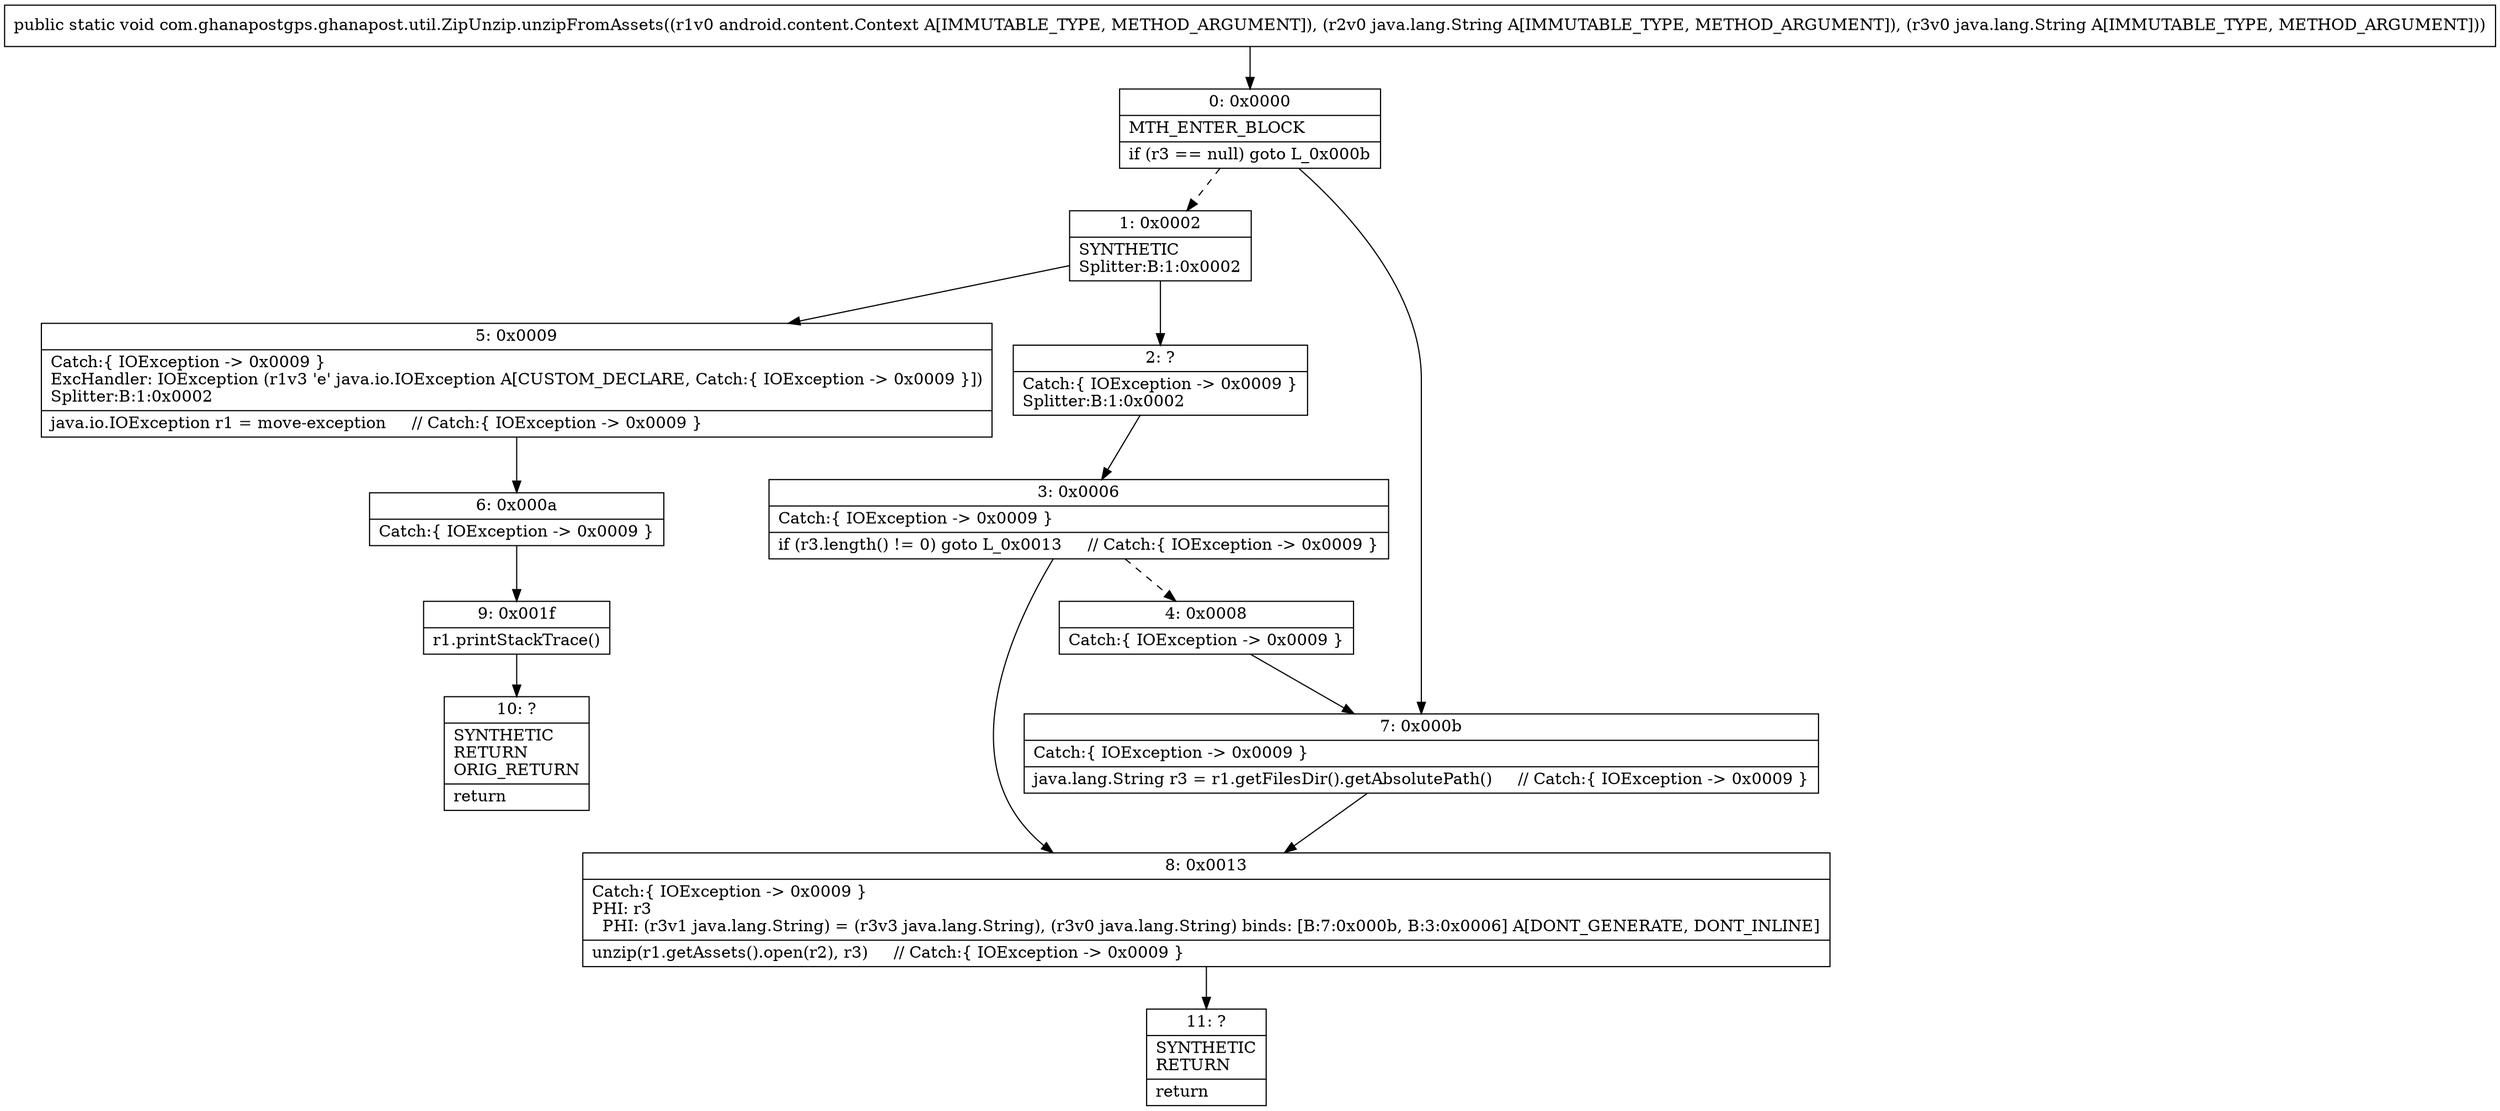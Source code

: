 digraph "CFG forcom.ghanapostgps.ghanapost.util.ZipUnzip.unzipFromAssets(Landroid\/content\/Context;Ljava\/lang\/String;Ljava\/lang\/String;)V" {
Node_0 [shape=record,label="{0\:\ 0x0000|MTH_ENTER_BLOCK\l|if (r3 == null) goto L_0x000b\l}"];
Node_1 [shape=record,label="{1\:\ 0x0002|SYNTHETIC\lSplitter:B:1:0x0002\l}"];
Node_2 [shape=record,label="{2\:\ ?|Catch:\{ IOException \-\> 0x0009 \}\lSplitter:B:1:0x0002\l}"];
Node_3 [shape=record,label="{3\:\ 0x0006|Catch:\{ IOException \-\> 0x0009 \}\l|if (r3.length() != 0) goto L_0x0013     \/\/ Catch:\{ IOException \-\> 0x0009 \}\l}"];
Node_4 [shape=record,label="{4\:\ 0x0008|Catch:\{ IOException \-\> 0x0009 \}\l}"];
Node_5 [shape=record,label="{5\:\ 0x0009|Catch:\{ IOException \-\> 0x0009 \}\lExcHandler: IOException (r1v3 'e' java.io.IOException A[CUSTOM_DECLARE, Catch:\{ IOException \-\> 0x0009 \}])\lSplitter:B:1:0x0002\l|java.io.IOException r1 = move\-exception     \/\/ Catch:\{ IOException \-\> 0x0009 \}\l}"];
Node_6 [shape=record,label="{6\:\ 0x000a|Catch:\{ IOException \-\> 0x0009 \}\l}"];
Node_7 [shape=record,label="{7\:\ 0x000b|Catch:\{ IOException \-\> 0x0009 \}\l|java.lang.String r3 = r1.getFilesDir().getAbsolutePath()     \/\/ Catch:\{ IOException \-\> 0x0009 \}\l}"];
Node_8 [shape=record,label="{8\:\ 0x0013|Catch:\{ IOException \-\> 0x0009 \}\lPHI: r3 \l  PHI: (r3v1 java.lang.String) = (r3v3 java.lang.String), (r3v0 java.lang.String) binds: [B:7:0x000b, B:3:0x0006] A[DONT_GENERATE, DONT_INLINE]\l|unzip(r1.getAssets().open(r2), r3)     \/\/ Catch:\{ IOException \-\> 0x0009 \}\l}"];
Node_9 [shape=record,label="{9\:\ 0x001f|r1.printStackTrace()\l}"];
Node_10 [shape=record,label="{10\:\ ?|SYNTHETIC\lRETURN\lORIG_RETURN\l|return\l}"];
Node_11 [shape=record,label="{11\:\ ?|SYNTHETIC\lRETURN\l|return\l}"];
MethodNode[shape=record,label="{public static void com.ghanapostgps.ghanapost.util.ZipUnzip.unzipFromAssets((r1v0 android.content.Context A[IMMUTABLE_TYPE, METHOD_ARGUMENT]), (r2v0 java.lang.String A[IMMUTABLE_TYPE, METHOD_ARGUMENT]), (r3v0 java.lang.String A[IMMUTABLE_TYPE, METHOD_ARGUMENT])) }"];
MethodNode -> Node_0;
Node_0 -> Node_1[style=dashed];
Node_0 -> Node_7;
Node_1 -> Node_2;
Node_1 -> Node_5;
Node_2 -> Node_3;
Node_3 -> Node_4[style=dashed];
Node_3 -> Node_8;
Node_4 -> Node_7;
Node_5 -> Node_6;
Node_6 -> Node_9;
Node_7 -> Node_8;
Node_8 -> Node_11;
Node_9 -> Node_10;
}

